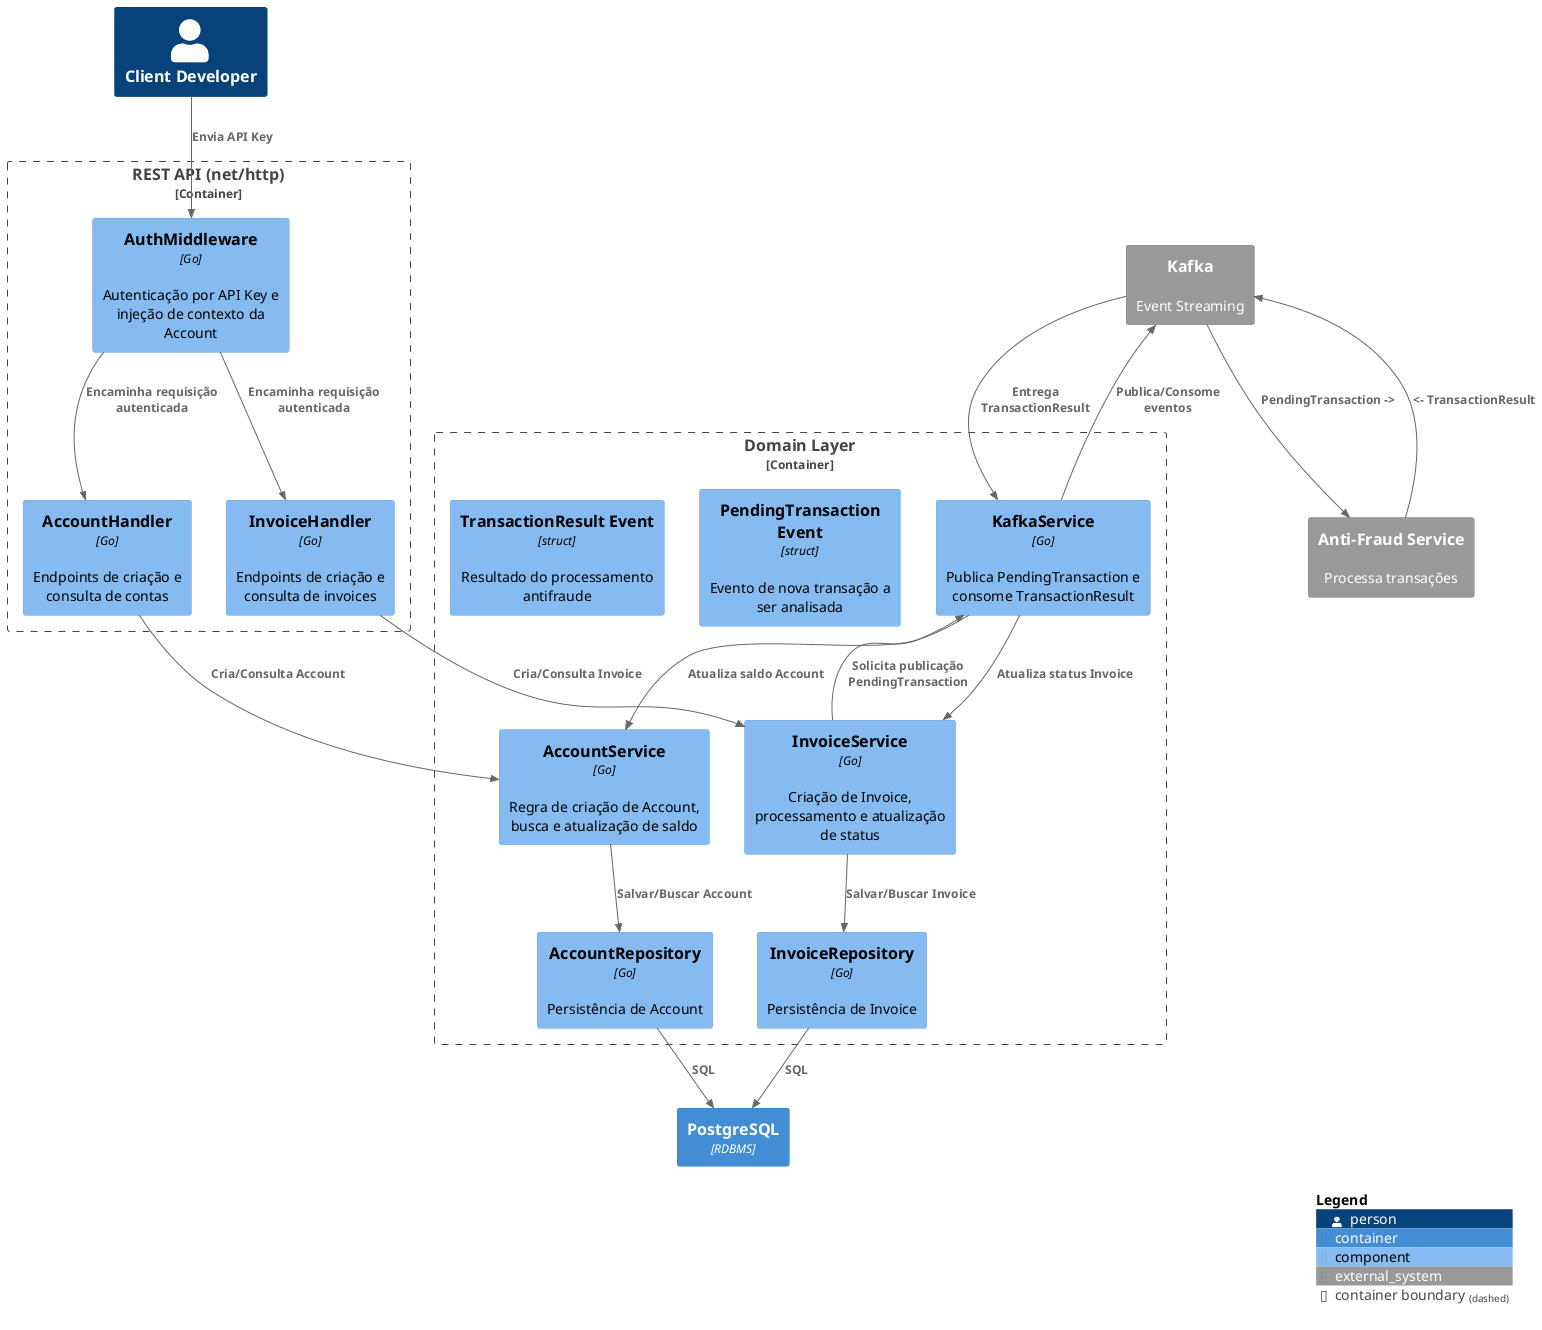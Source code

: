 @startuml C3-Components-Domain
!include <C4/C4_Component.puml>

Person(user, "Client Developer")

Container_Boundary(api_boundary, "REST API (net/http)") {
  Component(account_handler, "AccountHandler", "Go", "Endpoints de criação e consulta de contas")
  Component(invoice_handler, "InvoiceHandler", "Go", "Endpoints de criação e consulta de invoices")
  Component(auth_middleware, "AuthMiddleware", "Go", "Autenticação por API Key e injeção de contexto da Account")
}

Container_Boundary(domain_boundary, "Domain Layer") {
  Component(account_service, "AccountService", "Go", "Regra de criação de Account, busca e atualização de saldo")
  Component(invoice_service, "InvoiceService", "Go", "Criação de Invoice, processamento e atualização de status")
  Component(kafka_service, "KafkaService", "Go", "Publica PendingTransaction e consome TransactionResult")
  Component(account_repo, "AccountRepository", "Go", "Persistência de Account")
  Component(invoice_repo, "InvoiceRepository", "Go", "Persistência de Invoice")
  Component(events_pending, "PendingTransaction Event", "struct", "Evento de nova transação a ser analisada")
  Component(events_result, "TransactionResult Event", "struct", "Resultado do processamento antifraude")
}

Container(db, "PostgreSQL", "RDBMS")
System_Ext(kafka, "Kafka", "Event Streaming")
System_Ext(anti_fraud, "Anti-Fraud Service", "Processa transações")

Rel(user, auth_middleware, "Envia API Key")
Rel(auth_middleware, account_handler, "Encaminha requisição autenticada")
Rel(auth_middleware, invoice_handler, "Encaminha requisição autenticada")
Rel(account_handler, account_service, "Cria/Consulta Account")
Rel(invoice_handler, invoice_service, "Cria/Consulta Invoice")
Rel(account_service, account_repo, "Salvar/Buscar Account")
Rel(invoice_service, invoice_repo, "Salvar/Buscar Invoice")
Rel(invoice_service, kafka_service, "Solicita publicação PendingTransaction")
Rel(kafka_service, kafka, "Publica/Consome eventos")
Rel(kafka, kafka_service, "Entrega TransactionResult")
Rel(kafka_service, invoice_service, "Atualiza status Invoice")
Rel(kafka_service, account_service, "Atualiza saldo Account")
Rel(account_repo, db, "SQL")
Rel(invoice_repo, db, "SQL")
Rel(kafka, anti_fraud, "PendingTransaction ->")
Rel(anti_fraud, kafka, "<- TransactionResult")

SHOW_LEGEND()
@enduml
